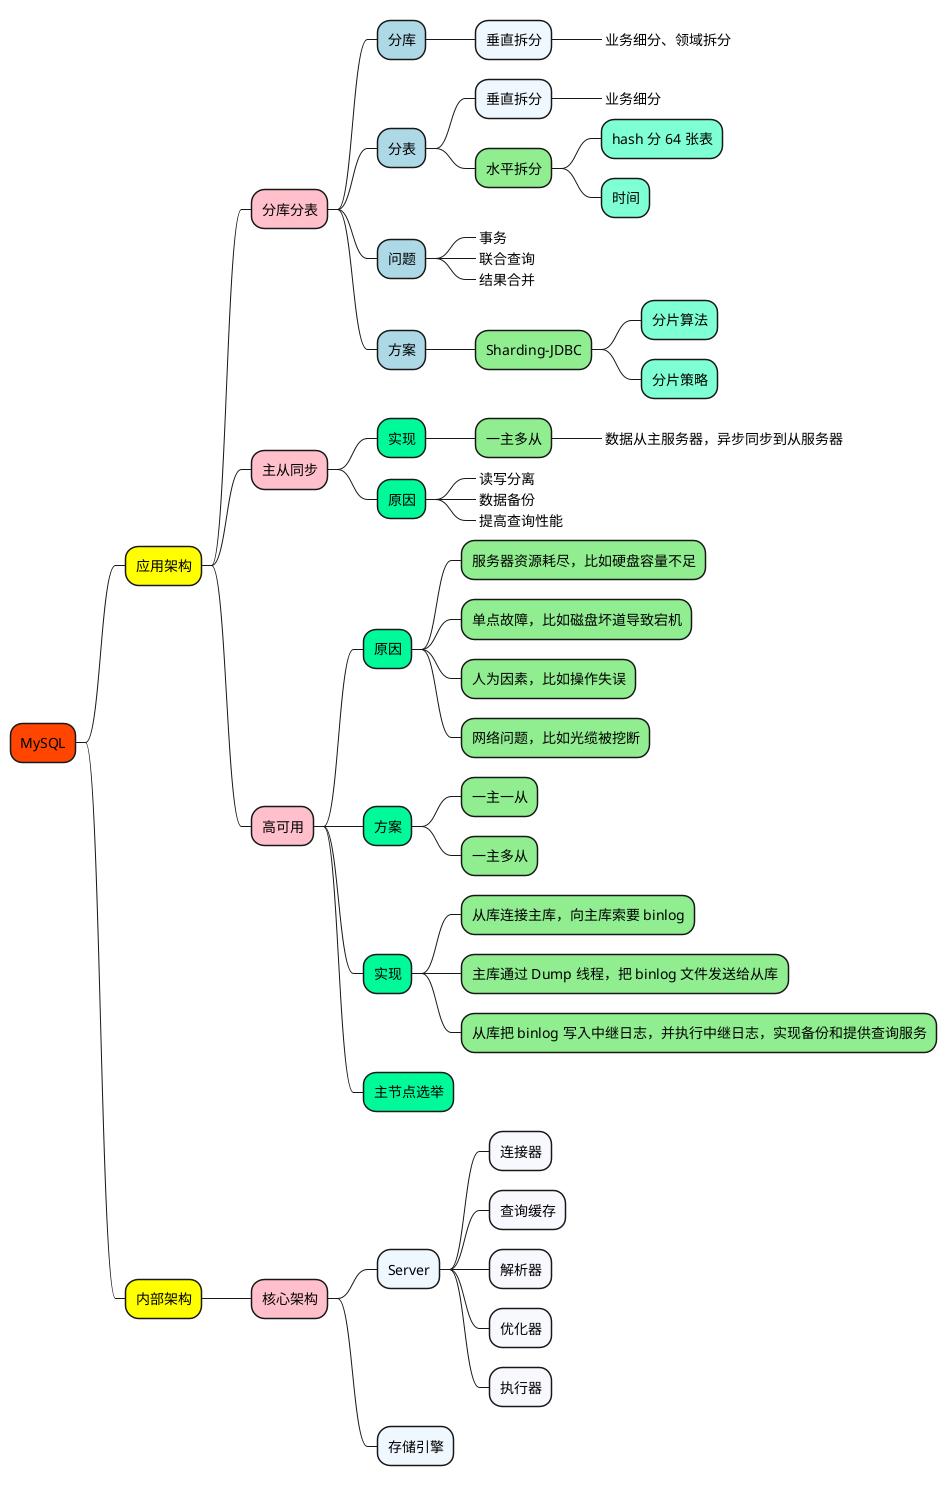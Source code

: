 @startmindmap

+[#OrangeRed] MySQL

++[#yellow] 应用架构

+++[#Pink] 分库分表

++++[#LightBlue] 分库
+++++[#AliceBlue] 垂直拆分
++++++[#Aquamarine]_ 业务细分、领域拆分

++++[#LightBlue] 分表
+++++[#AliceBlue] 垂直拆分
++++++[#Aquamarine]_ 业务细分

+++++[#LightGreen] 水平拆分
++++++[#Aquamarine] hash 分 64 张表
++++++[#Aquamarine] 时间

++++[#LightBlue] 问题
+++++[#AliceBlue]_ 事务
+++++[#AliceBlue]_ 联合查询
+++++[#AliceBlue]_ 结果合并

++++[#LightBlue] 方案
+++++[#LightGreen] Sharding-JDBC
++++++[#Aquamarine] 分片算法
++++++[#Aquamarine] 分片策略

+++[#Pink] 主从同步

++++[#MediumSpringGreen] 实现
+++++[#LightGreen] 一主多从
++++++[#LightGreen]_ 数据从主服务器，异步同步到从服务器
++++[#MediumSpringGreen] 原因
+++++[#GhostWhite]_ 读写分离
+++++[#GhostWhite]_ 数据备份
+++++[#GhostWhite]_ 提高查询性能

+++[#Pink] 高可用

++++[#MediumSpringGreen] 原因
+++++[#LightGreen] 服务器资源耗尽，比如硬盘容量不足
+++++[#LightGreen] 单点故障，比如磁盘坏道导致宕机
+++++[#LightGreen] 人为因素，比如操作失误
+++++[#LightGreen] 网络问题，比如光缆被挖断

++++[#MediumSpringGreen] 方案
+++++[#LightGreen] 一主一从
+++++[#LightGreen] 一主多从

++++[#MediumSpringGreen] 实现
+++++[#LightGreen] 从库连接主库，向主库索要 binlog
+++++[#LightGreen] 主库通过 Dump 线程，把 binlog 文件发送给从库
+++++[#LightGreen] 从库把 binlog 写入中继日志，并执行中继日志，实现备份和提供查询服务

++++[#MediumSpringGreen] 主节点选举



++[#yellow] 内部架构

+++[#Pink] 核心架构
++++[#AliceBlue] Server
+++++[#GhostWhite] 连接器
+++++[#GhostWhite] 查询缓存
+++++[#GhostWhite] 解析器
+++++[#GhostWhite] 优化器
+++++[#GhostWhite] 执行器
++++[#AliceBlue] 存储引擎





@endmindmap
